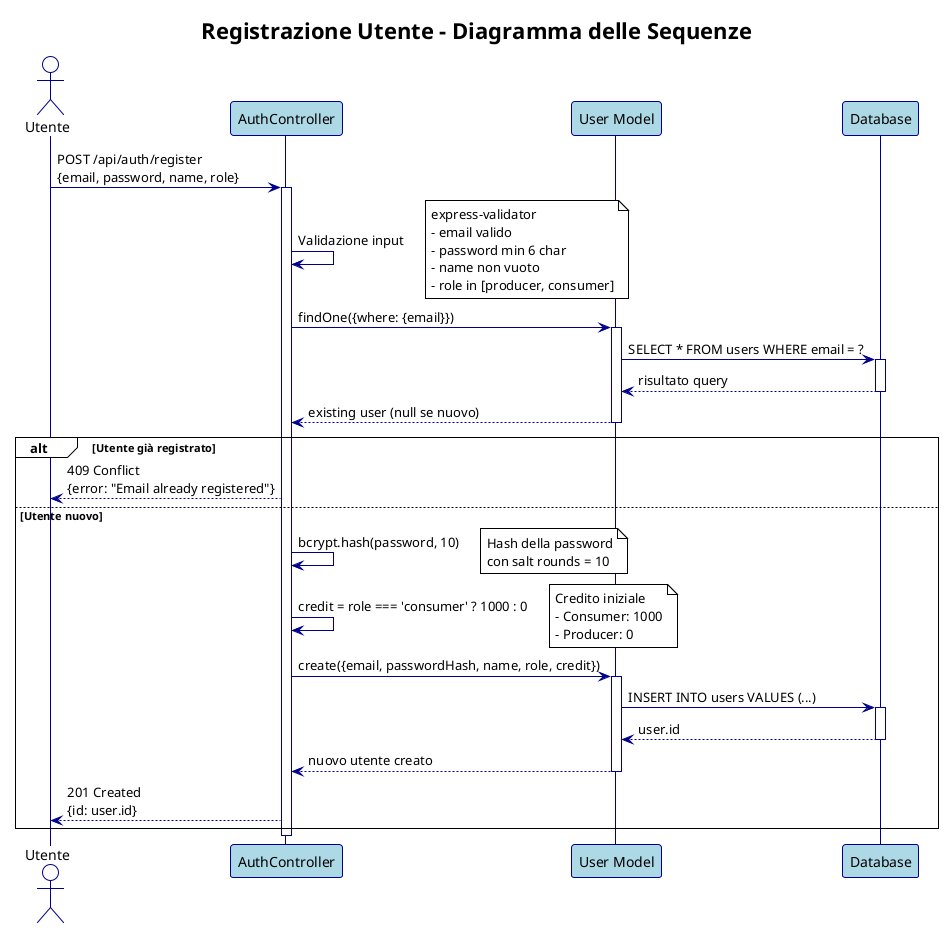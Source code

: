 @startuml Registration Sequence Diagram

!theme plain
skinparam sequence {
    ArrowColor DarkBlue
    ActorBorderColor DarkBlue
    LifeLineBorderColor DarkBlue
    ParticipantBorderColor DarkBlue
    ParticipantBackgroundColor LightBlue
}

title Registrazione Utente - Diagramma delle Sequenze

actor "Utente" as U
participant "AuthController" as AC
participant "User Model" as UM
participant "Database" as DB

U -> AC: POST /api/auth/register\n{email, password, name, role}
activate AC

AC -> AC: Validazione input
note right: express-validator\n- email valido\n- password min 6 char\n- name non vuoto\n- role in [producer, consumer]

AC -> UM: findOne({where: {email}})
activate UM
UM -> DB: SELECT * FROM users WHERE email = ?
activate DB
DB --> UM: risultato query
deactivate DB
UM --> AC: existing user (null se nuovo)
deactivate UM

alt Utente già registrato
    AC --> U: 409 Conflict\n{error: "Email already registered"}
else Utente nuovo
    AC -> AC: bcrypt.hash(password, 10)
    note right: Hash della password\ncon salt rounds = 10
    
    AC -> AC: credit = role === 'consumer' ? 1000 : 0
    note right: Credito iniziale\n- Consumer: 1000\n- Producer: 0
    
    AC -> UM: create({email, passwordHash, name, role, credit})
    activate UM
    UM -> DB: INSERT INTO users VALUES (...)
    activate DB
    DB --> UM: user.id
    deactivate DB
    UM --> AC: nuovo utente creato
    deactivate UM
    
    AC --> U: 201 Created\n{id: user.id}
end

deactivate AC

@enduml

